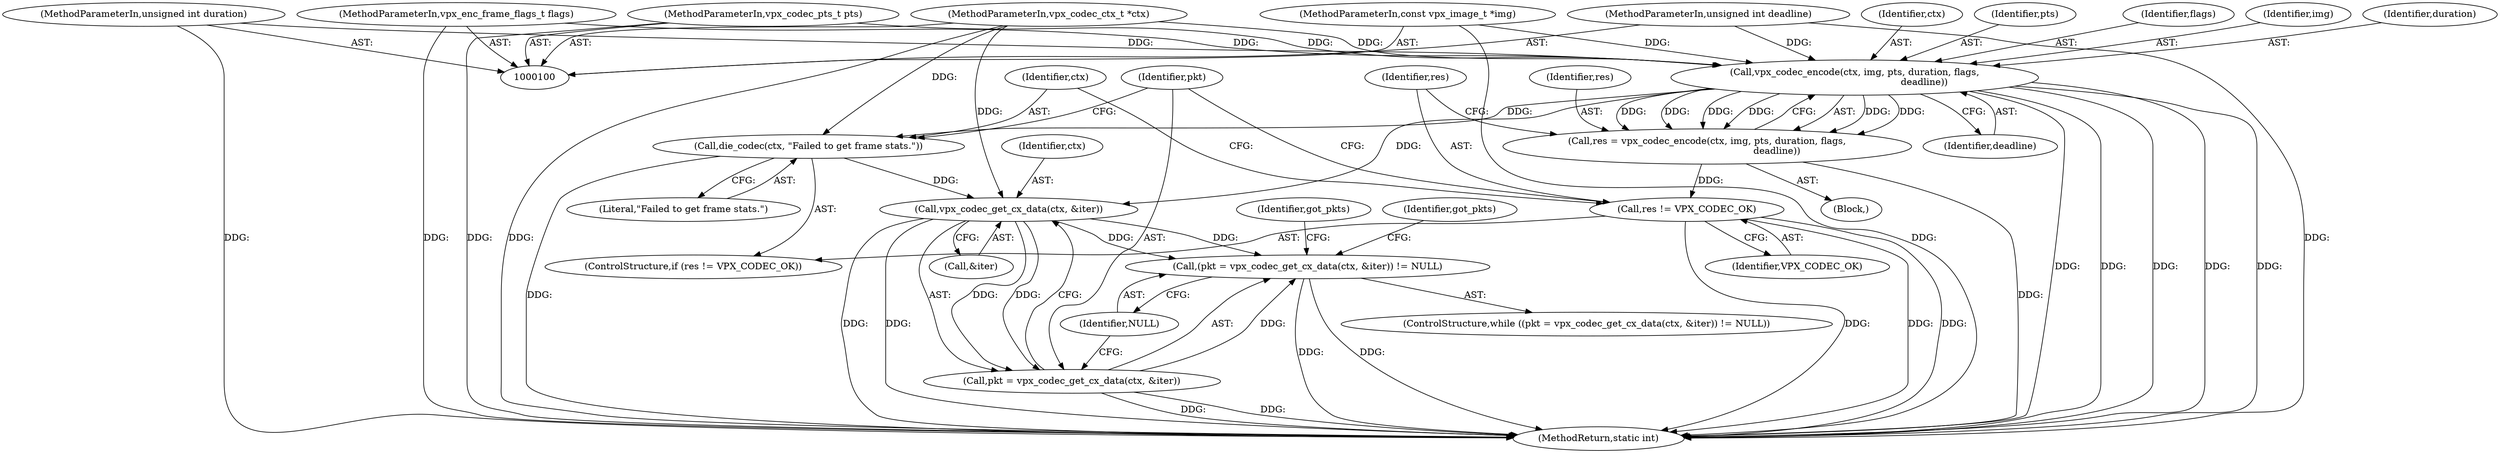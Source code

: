 digraph "0_Android_5a9753fca56f0eeb9f61e342b2fccffc364f9426_17@pointer" {
"1000124" [label="(Call,vpx_codec_encode(ctx, img, pts, duration, flags,\n                                               deadline))"];
"1000101" [label="(MethodParameterIn,vpx_codec_ctx_t *ctx)"];
"1000102" [label="(MethodParameterIn,const vpx_image_t *img)"];
"1000103" [label="(MethodParameterIn,vpx_codec_pts_t pts)"];
"1000104" [label="(MethodParameterIn,unsigned int duration)"];
"1000105" [label="(MethodParameterIn,vpx_enc_frame_flags_t flags)"];
"1000106" [label="(MethodParameterIn,unsigned int deadline)"];
"1000122" [label="(Call,res = vpx_codec_encode(ctx, img, pts, duration, flags,\n                                               deadline))"];
"1000132" [label="(Call,res != VPX_CODEC_OK)"];
"1000135" [label="(Call,die_codec(ctx, \"Failed to get frame stats.\"))"];
"1000142" [label="(Call,vpx_codec_get_cx_data(ctx, &iter))"];
"1000139" [label="(Call,(pkt = vpx_codec_get_cx_data(ctx, &iter)) != NULL)"];
"1000140" [label="(Call,pkt = vpx_codec_get_cx_data(ctx, &iter))"];
"1000125" [label="(Identifier,ctx)"];
"1000138" [label="(ControlStructure,while ((pkt = vpx_codec_get_cx_data(ctx, &iter)) != NULL))"];
"1000104" [label="(MethodParameterIn,unsigned int duration)"];
"1000149" [label="(Identifier,got_pkts)"];
"1000141" [label="(Identifier,pkt)"];
"1000137" [label="(Literal,\"Failed to get frame stats.\")"];
"1000122" [label="(Call,res = vpx_codec_encode(ctx, img, pts, duration, flags,\n                                               deadline))"];
"1000123" [label="(Identifier,res)"];
"1000146" [label="(Identifier,NULL)"];
"1000127" [label="(Identifier,pts)"];
"1000136" [label="(Identifier,ctx)"];
"1000144" [label="(Call,&iter)"];
"1000106" [label="(MethodParameterIn,unsigned int deadline)"];
"1000209" [label="(MethodReturn,static int)"];
"1000129" [label="(Identifier,flags)"];
"1000103" [label="(MethodParameterIn,vpx_codec_pts_t pts)"];
"1000126" [label="(Identifier,img)"];
"1000124" [label="(Call,vpx_codec_encode(ctx, img, pts, duration, flags,\n                                               deadline))"];
"1000142" [label="(Call,vpx_codec_get_cx_data(ctx, &iter))"];
"1000130" [label="(Identifier,deadline)"];
"1000108" [label="(Block,)"];
"1000131" [label="(ControlStructure,if (res != VPX_CODEC_OK))"];
"1000140" [label="(Call,pkt = vpx_codec_get_cx_data(ctx, &iter))"];
"1000134" [label="(Identifier,VPX_CODEC_OK)"];
"1000132" [label="(Call,res != VPX_CODEC_OK)"];
"1000143" [label="(Identifier,ctx)"];
"1000208" [label="(Identifier,got_pkts)"];
"1000133" [label="(Identifier,res)"];
"1000128" [label="(Identifier,duration)"];
"1000102" [label="(MethodParameterIn,const vpx_image_t *img)"];
"1000139" [label="(Call,(pkt = vpx_codec_get_cx_data(ctx, &iter)) != NULL)"];
"1000101" [label="(MethodParameterIn,vpx_codec_ctx_t *ctx)"];
"1000105" [label="(MethodParameterIn,vpx_enc_frame_flags_t flags)"];
"1000135" [label="(Call,die_codec(ctx, \"Failed to get frame stats.\"))"];
"1000124" -> "1000122"  [label="AST: "];
"1000124" -> "1000130"  [label="CFG: "];
"1000125" -> "1000124"  [label="AST: "];
"1000126" -> "1000124"  [label="AST: "];
"1000127" -> "1000124"  [label="AST: "];
"1000128" -> "1000124"  [label="AST: "];
"1000129" -> "1000124"  [label="AST: "];
"1000130" -> "1000124"  [label="AST: "];
"1000122" -> "1000124"  [label="CFG: "];
"1000124" -> "1000209"  [label="DDG: "];
"1000124" -> "1000209"  [label="DDG: "];
"1000124" -> "1000209"  [label="DDG: "];
"1000124" -> "1000209"  [label="DDG: "];
"1000124" -> "1000209"  [label="DDG: "];
"1000124" -> "1000122"  [label="DDG: "];
"1000124" -> "1000122"  [label="DDG: "];
"1000124" -> "1000122"  [label="DDG: "];
"1000124" -> "1000122"  [label="DDG: "];
"1000124" -> "1000122"  [label="DDG: "];
"1000124" -> "1000122"  [label="DDG: "];
"1000101" -> "1000124"  [label="DDG: "];
"1000102" -> "1000124"  [label="DDG: "];
"1000103" -> "1000124"  [label="DDG: "];
"1000104" -> "1000124"  [label="DDG: "];
"1000105" -> "1000124"  [label="DDG: "];
"1000106" -> "1000124"  [label="DDG: "];
"1000124" -> "1000135"  [label="DDG: "];
"1000124" -> "1000142"  [label="DDG: "];
"1000101" -> "1000100"  [label="AST: "];
"1000101" -> "1000209"  [label="DDG: "];
"1000101" -> "1000135"  [label="DDG: "];
"1000101" -> "1000142"  [label="DDG: "];
"1000102" -> "1000100"  [label="AST: "];
"1000102" -> "1000209"  [label="DDG: "];
"1000103" -> "1000100"  [label="AST: "];
"1000103" -> "1000209"  [label="DDG: "];
"1000104" -> "1000100"  [label="AST: "];
"1000104" -> "1000209"  [label="DDG: "];
"1000105" -> "1000100"  [label="AST: "];
"1000105" -> "1000209"  [label="DDG: "];
"1000106" -> "1000100"  [label="AST: "];
"1000106" -> "1000209"  [label="DDG: "];
"1000122" -> "1000108"  [label="AST: "];
"1000123" -> "1000122"  [label="AST: "];
"1000133" -> "1000122"  [label="CFG: "];
"1000122" -> "1000209"  [label="DDG: "];
"1000122" -> "1000132"  [label="DDG: "];
"1000132" -> "1000131"  [label="AST: "];
"1000132" -> "1000134"  [label="CFG: "];
"1000133" -> "1000132"  [label="AST: "];
"1000134" -> "1000132"  [label="AST: "];
"1000136" -> "1000132"  [label="CFG: "];
"1000141" -> "1000132"  [label="CFG: "];
"1000132" -> "1000209"  [label="DDG: "];
"1000132" -> "1000209"  [label="DDG: "];
"1000132" -> "1000209"  [label="DDG: "];
"1000135" -> "1000131"  [label="AST: "];
"1000135" -> "1000137"  [label="CFG: "];
"1000136" -> "1000135"  [label="AST: "];
"1000137" -> "1000135"  [label="AST: "];
"1000141" -> "1000135"  [label="CFG: "];
"1000135" -> "1000209"  [label="DDG: "];
"1000135" -> "1000142"  [label="DDG: "];
"1000142" -> "1000140"  [label="AST: "];
"1000142" -> "1000144"  [label="CFG: "];
"1000143" -> "1000142"  [label="AST: "];
"1000144" -> "1000142"  [label="AST: "];
"1000140" -> "1000142"  [label="CFG: "];
"1000142" -> "1000209"  [label="DDG: "];
"1000142" -> "1000209"  [label="DDG: "];
"1000142" -> "1000139"  [label="DDG: "];
"1000142" -> "1000139"  [label="DDG: "];
"1000142" -> "1000140"  [label="DDG: "];
"1000142" -> "1000140"  [label="DDG: "];
"1000139" -> "1000138"  [label="AST: "];
"1000139" -> "1000146"  [label="CFG: "];
"1000140" -> "1000139"  [label="AST: "];
"1000146" -> "1000139"  [label="AST: "];
"1000149" -> "1000139"  [label="CFG: "];
"1000208" -> "1000139"  [label="CFG: "];
"1000139" -> "1000209"  [label="DDG: "];
"1000139" -> "1000209"  [label="DDG: "];
"1000140" -> "1000139"  [label="DDG: "];
"1000141" -> "1000140"  [label="AST: "];
"1000146" -> "1000140"  [label="CFG: "];
"1000140" -> "1000209"  [label="DDG: "];
"1000140" -> "1000209"  [label="DDG: "];
}
